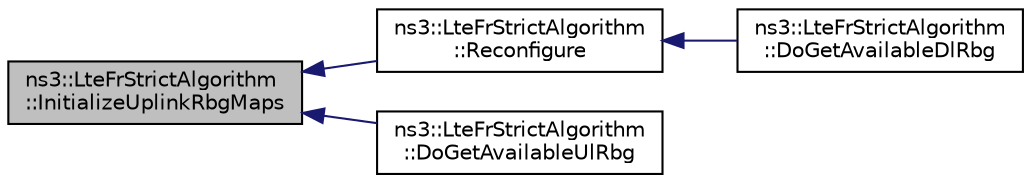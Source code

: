 digraph "ns3::LteFrStrictAlgorithm::InitializeUplinkRbgMaps"
{
  edge [fontname="Helvetica",fontsize="10",labelfontname="Helvetica",labelfontsize="10"];
  node [fontname="Helvetica",fontsize="10",shape=record];
  rankdir="LR";
  Node1 [label="ns3::LteFrStrictAlgorithm\l::InitializeUplinkRbgMaps",height=0.2,width=0.4,color="black", fillcolor="grey75", style="filled", fontcolor="black"];
  Node1 -> Node2 [dir="back",color="midnightblue",fontsize="10",style="solid"];
  Node2 [label="ns3::LteFrStrictAlgorithm\l::Reconfigure",height=0.2,width=0.4,color="black", fillcolor="white", style="filled",URL="$d4/d9b/classns3_1_1LteFrStrictAlgorithm.html#a7429b4c664c7e0c9a388020bb4701d30",tooltip="Automatic FR reconfiguration. "];
  Node2 -> Node3 [dir="back",color="midnightblue",fontsize="10",style="solid"];
  Node3 [label="ns3::LteFrStrictAlgorithm\l::DoGetAvailableDlRbg",height=0.2,width=0.4,color="black", fillcolor="white", style="filled",URL="$d4/d9b/classns3_1_1LteFrStrictAlgorithm.html#a6f478a1511230cc9b3057f88988fd6ec",tooltip="Implementation of LteFfrSapProvider::GetAvailableDlRbg. "];
  Node1 -> Node4 [dir="back",color="midnightblue",fontsize="10",style="solid"];
  Node4 [label="ns3::LteFrStrictAlgorithm\l::DoGetAvailableUlRbg",height=0.2,width=0.4,color="black", fillcolor="white", style="filled",URL="$d4/d9b/classns3_1_1LteFrStrictAlgorithm.html#ad9d90a7d16216438c657436439214b52",tooltip="Implementation of LteFfrSapProvider::GetAvailableUlRbg. "];
}

